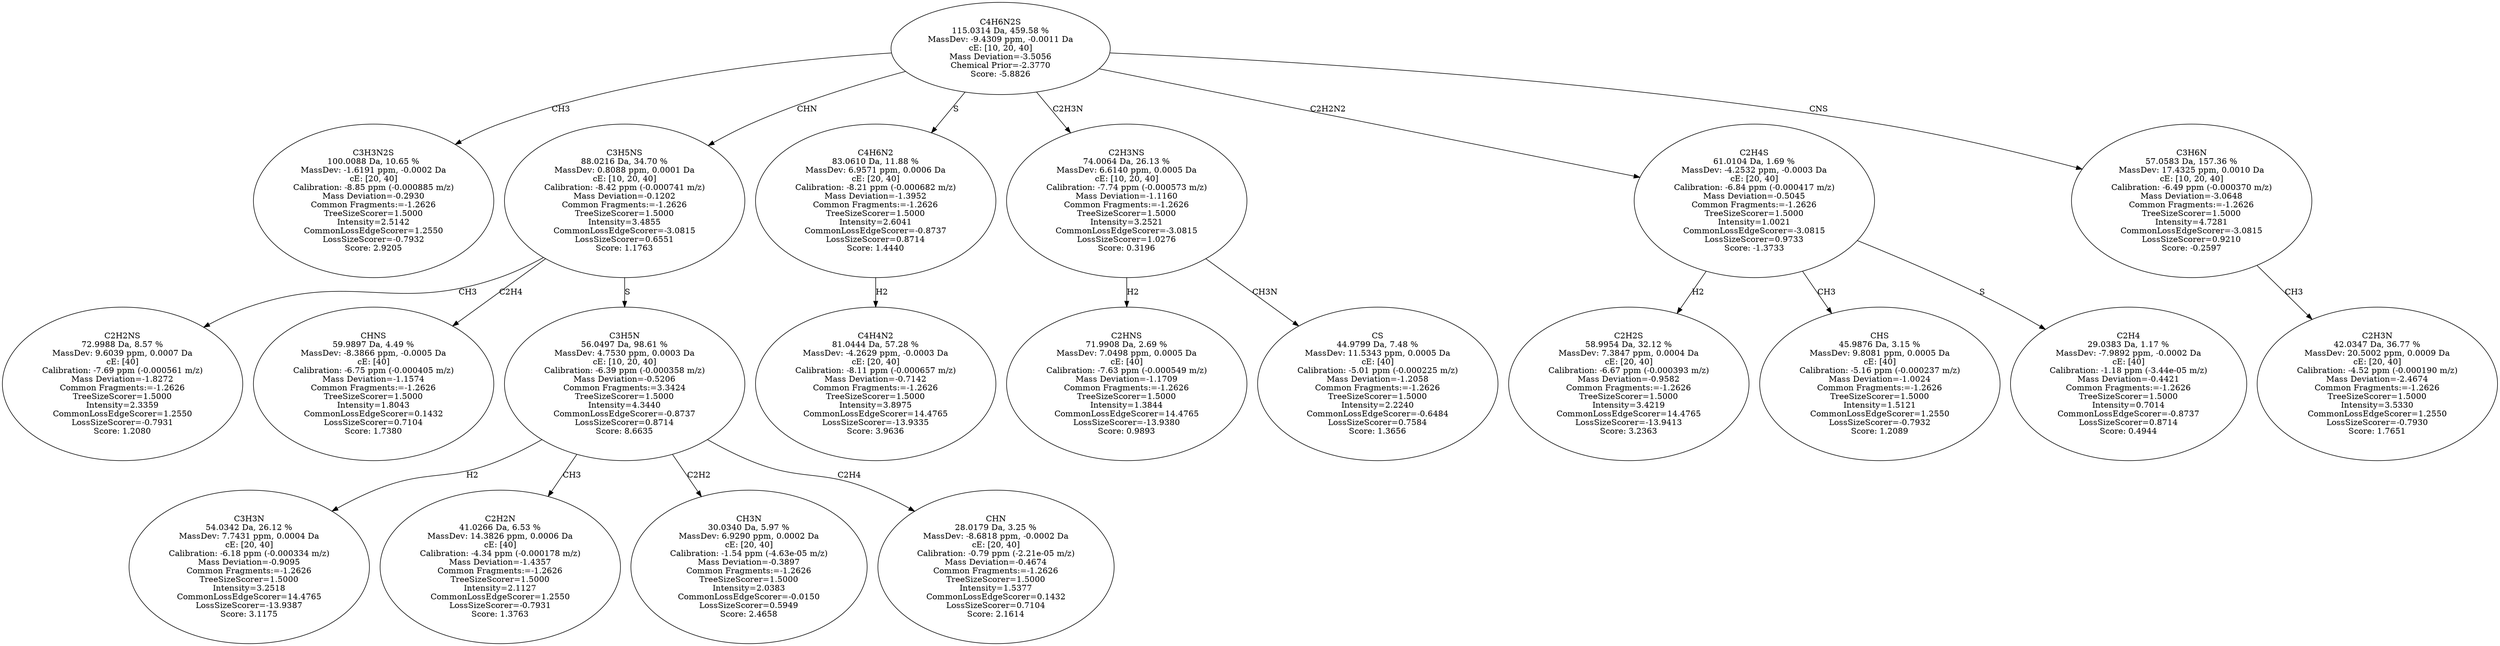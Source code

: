 strict digraph {
v1 [label="C3H3N2S\n100.0088 Da, 10.65 %\nMassDev: -1.6191 ppm, -0.0002 Da\ncE: [20, 40]\nCalibration: -8.85 ppm (-0.000885 m/z)\nMass Deviation=-0.2930\nCommon Fragments:=-1.2626\nTreeSizeScorer=1.5000\nIntensity=2.5142\nCommonLossEdgeScorer=1.2550\nLossSizeScorer=-0.7932\nScore: 2.9205"];
v2 [label="C2H2NS\n72.9988 Da, 8.57 %\nMassDev: 9.6039 ppm, 0.0007 Da\ncE: [40]\nCalibration: -7.69 ppm (-0.000561 m/z)\nMass Deviation=-1.8272\nCommon Fragments:=-1.2626\nTreeSizeScorer=1.5000\nIntensity=2.3359\nCommonLossEdgeScorer=1.2550\nLossSizeScorer=-0.7931\nScore: 1.2080"];
v3 [label="CHNS\n59.9897 Da, 4.49 %\nMassDev: -8.3866 ppm, -0.0005 Da\ncE: [40]\nCalibration: -6.75 ppm (-0.000405 m/z)\nMass Deviation=-1.1574\nCommon Fragments:=-1.2626\nTreeSizeScorer=1.5000\nIntensity=1.8043\nCommonLossEdgeScorer=0.1432\nLossSizeScorer=0.7104\nScore: 1.7380"];
v4 [label="C3H3N\n54.0342 Da, 26.12 %\nMassDev: 7.7431 ppm, 0.0004 Da\ncE: [20, 40]\nCalibration: -6.18 ppm (-0.000334 m/z)\nMass Deviation=-0.9095\nCommon Fragments:=-1.2626\nTreeSizeScorer=1.5000\nIntensity=3.2518\nCommonLossEdgeScorer=14.4765\nLossSizeScorer=-13.9387\nScore: 3.1175"];
v5 [label="C2H2N\n41.0266 Da, 6.53 %\nMassDev: 14.3826 ppm, 0.0006 Da\ncE: [40]\nCalibration: -4.34 ppm (-0.000178 m/z)\nMass Deviation=-1.4357\nCommon Fragments:=-1.2626\nTreeSizeScorer=1.5000\nIntensity=2.1127\nCommonLossEdgeScorer=1.2550\nLossSizeScorer=-0.7931\nScore: 1.3763"];
v6 [label="CH3N\n30.0340 Da, 5.97 %\nMassDev: 6.9290 ppm, 0.0002 Da\ncE: [20, 40]\nCalibration: -1.54 ppm (-4.63e-05 m/z)\nMass Deviation=-0.3897\nCommon Fragments:=-1.2626\nTreeSizeScorer=1.5000\nIntensity=2.0383\nCommonLossEdgeScorer=-0.0150\nLossSizeScorer=0.5949\nScore: 2.4658"];
v7 [label="CHN\n28.0179 Da, 3.25 %\nMassDev: -8.6818 ppm, -0.0002 Da\ncE: [20, 40]\nCalibration: -0.79 ppm (-2.21e-05 m/z)\nMass Deviation=-0.4674\nCommon Fragments:=-1.2626\nTreeSizeScorer=1.5000\nIntensity=1.5377\nCommonLossEdgeScorer=0.1432\nLossSizeScorer=0.7104\nScore: 2.1614"];
v8 [label="C3H5N\n56.0497 Da, 98.61 %\nMassDev: 4.7530 ppm, 0.0003 Da\ncE: [10, 20, 40]\nCalibration: -6.39 ppm (-0.000358 m/z)\nMass Deviation=-0.5206\nCommon Fragments:=3.3424\nTreeSizeScorer=1.5000\nIntensity=4.3440\nCommonLossEdgeScorer=-0.8737\nLossSizeScorer=0.8714\nScore: 8.6635"];
v9 [label="C3H5NS\n88.0216 Da, 34.70 %\nMassDev: 0.8088 ppm, 0.0001 Da\ncE: [10, 20, 40]\nCalibration: -8.42 ppm (-0.000741 m/z)\nMass Deviation=-0.1202\nCommon Fragments:=-1.2626\nTreeSizeScorer=1.5000\nIntensity=3.4855\nCommonLossEdgeScorer=-3.0815\nLossSizeScorer=0.6551\nScore: 1.1763"];
v10 [label="C4H4N2\n81.0444 Da, 57.28 %\nMassDev: -4.2629 ppm, -0.0003 Da\ncE: [20, 40]\nCalibration: -8.11 ppm (-0.000657 m/z)\nMass Deviation=-0.7142\nCommon Fragments:=-1.2626\nTreeSizeScorer=1.5000\nIntensity=3.8975\nCommonLossEdgeScorer=14.4765\nLossSizeScorer=-13.9335\nScore: 3.9636"];
v11 [label="C4H6N2\n83.0610 Da, 11.88 %\nMassDev: 6.9571 ppm, 0.0006 Da\ncE: [20, 40]\nCalibration: -8.21 ppm (-0.000682 m/z)\nMass Deviation=-1.3952\nCommon Fragments:=-1.2626\nTreeSizeScorer=1.5000\nIntensity=2.6041\nCommonLossEdgeScorer=-0.8737\nLossSizeScorer=0.8714\nScore: 1.4440"];
v12 [label="C2HNS\n71.9908 Da, 2.69 %\nMassDev: 7.0498 ppm, 0.0005 Da\ncE: [40]\nCalibration: -7.63 ppm (-0.000549 m/z)\nMass Deviation=-1.1709\nCommon Fragments:=-1.2626\nTreeSizeScorer=1.5000\nIntensity=1.3844\nCommonLossEdgeScorer=14.4765\nLossSizeScorer=-13.9380\nScore: 0.9893"];
v13 [label="CS\n44.9799 Da, 7.48 %\nMassDev: 11.5343 ppm, 0.0005 Da\ncE: [40]\nCalibration: -5.01 ppm (-0.000225 m/z)\nMass Deviation=-1.2058\nCommon Fragments:=-1.2626\nTreeSizeScorer=1.5000\nIntensity=2.2240\nCommonLossEdgeScorer=-0.6484\nLossSizeScorer=0.7584\nScore: 1.3656"];
v14 [label="C2H3NS\n74.0064 Da, 26.13 %\nMassDev: 6.6140 ppm, 0.0005 Da\ncE: [10, 20, 40]\nCalibration: -7.74 ppm (-0.000573 m/z)\nMass Deviation=-1.1160\nCommon Fragments:=-1.2626\nTreeSizeScorer=1.5000\nIntensity=3.2521\nCommonLossEdgeScorer=-3.0815\nLossSizeScorer=1.0276\nScore: 0.3196"];
v15 [label="C2H2S\n58.9954 Da, 32.12 %\nMassDev: 7.3847 ppm, 0.0004 Da\ncE: [20, 40]\nCalibration: -6.67 ppm (-0.000393 m/z)\nMass Deviation=-0.9582\nCommon Fragments:=-1.2626\nTreeSizeScorer=1.5000\nIntensity=3.4219\nCommonLossEdgeScorer=14.4765\nLossSizeScorer=-13.9413\nScore: 3.2363"];
v16 [label="CHS\n45.9876 Da, 3.15 %\nMassDev: 9.8081 ppm, 0.0005 Da\ncE: [40]\nCalibration: -5.16 ppm (-0.000237 m/z)\nMass Deviation=-1.0024\nCommon Fragments:=-1.2626\nTreeSizeScorer=1.5000\nIntensity=1.5121\nCommonLossEdgeScorer=1.2550\nLossSizeScorer=-0.7932\nScore: 1.2089"];
v17 [label="C2H4\n29.0383 Da, 1.17 %\nMassDev: -7.9892 ppm, -0.0002 Da\ncE: [40]\nCalibration: -1.18 ppm (-3.44e-05 m/z)\nMass Deviation=-0.4421\nCommon Fragments:=-1.2626\nTreeSizeScorer=1.5000\nIntensity=0.7014\nCommonLossEdgeScorer=-0.8737\nLossSizeScorer=0.8714\nScore: 0.4944"];
v18 [label="C2H4S\n61.0104 Da, 1.69 %\nMassDev: -4.2532 ppm, -0.0003 Da\ncE: [20, 40]\nCalibration: -6.84 ppm (-0.000417 m/z)\nMass Deviation=-0.5045\nCommon Fragments:=-1.2626\nTreeSizeScorer=1.5000\nIntensity=1.0021\nCommonLossEdgeScorer=-3.0815\nLossSizeScorer=0.9733\nScore: -1.3733"];
v19 [label="C2H3N\n42.0347 Da, 36.77 %\nMassDev: 20.5002 ppm, 0.0009 Da\ncE: [20, 40]\nCalibration: -4.52 ppm (-0.000190 m/z)\nMass Deviation=-2.4674\nCommon Fragments:=-1.2626\nTreeSizeScorer=1.5000\nIntensity=3.5330\nCommonLossEdgeScorer=1.2550\nLossSizeScorer=-0.7930\nScore: 1.7651"];
v20 [label="C3H6N\n57.0583 Da, 157.36 %\nMassDev: 17.4325 ppm, 0.0010 Da\ncE: [10, 20, 40]\nCalibration: -6.49 ppm (-0.000370 m/z)\nMass Deviation=-3.0648\nCommon Fragments:=-1.2626\nTreeSizeScorer=1.5000\nIntensity=4.7281\nCommonLossEdgeScorer=-3.0815\nLossSizeScorer=0.9210\nScore: -0.2597"];
v21 [label="C4H6N2S\n115.0314 Da, 459.58 %\nMassDev: -9.4309 ppm, -0.0011 Da\ncE: [10, 20, 40]\nMass Deviation=-3.5056\nChemical Prior=-2.3770\nScore: -5.8826"];
v21 -> v1 [label="CH3"];
v9 -> v2 [label="CH3"];
v9 -> v3 [label="C2H4"];
v8 -> v4 [label="H2"];
v8 -> v5 [label="CH3"];
v8 -> v6 [label="C2H2"];
v8 -> v7 [label="C2H4"];
v9 -> v8 [label="S"];
v21 -> v9 [label="CHN"];
v11 -> v10 [label="H2"];
v21 -> v11 [label="S"];
v14 -> v12 [label="H2"];
v14 -> v13 [label="CH3N"];
v21 -> v14 [label="C2H3N"];
v18 -> v15 [label="H2"];
v18 -> v16 [label="CH3"];
v18 -> v17 [label="S"];
v21 -> v18 [label="C2H2N2"];
v20 -> v19 [label="CH3"];
v21 -> v20 [label="CNS"];
}